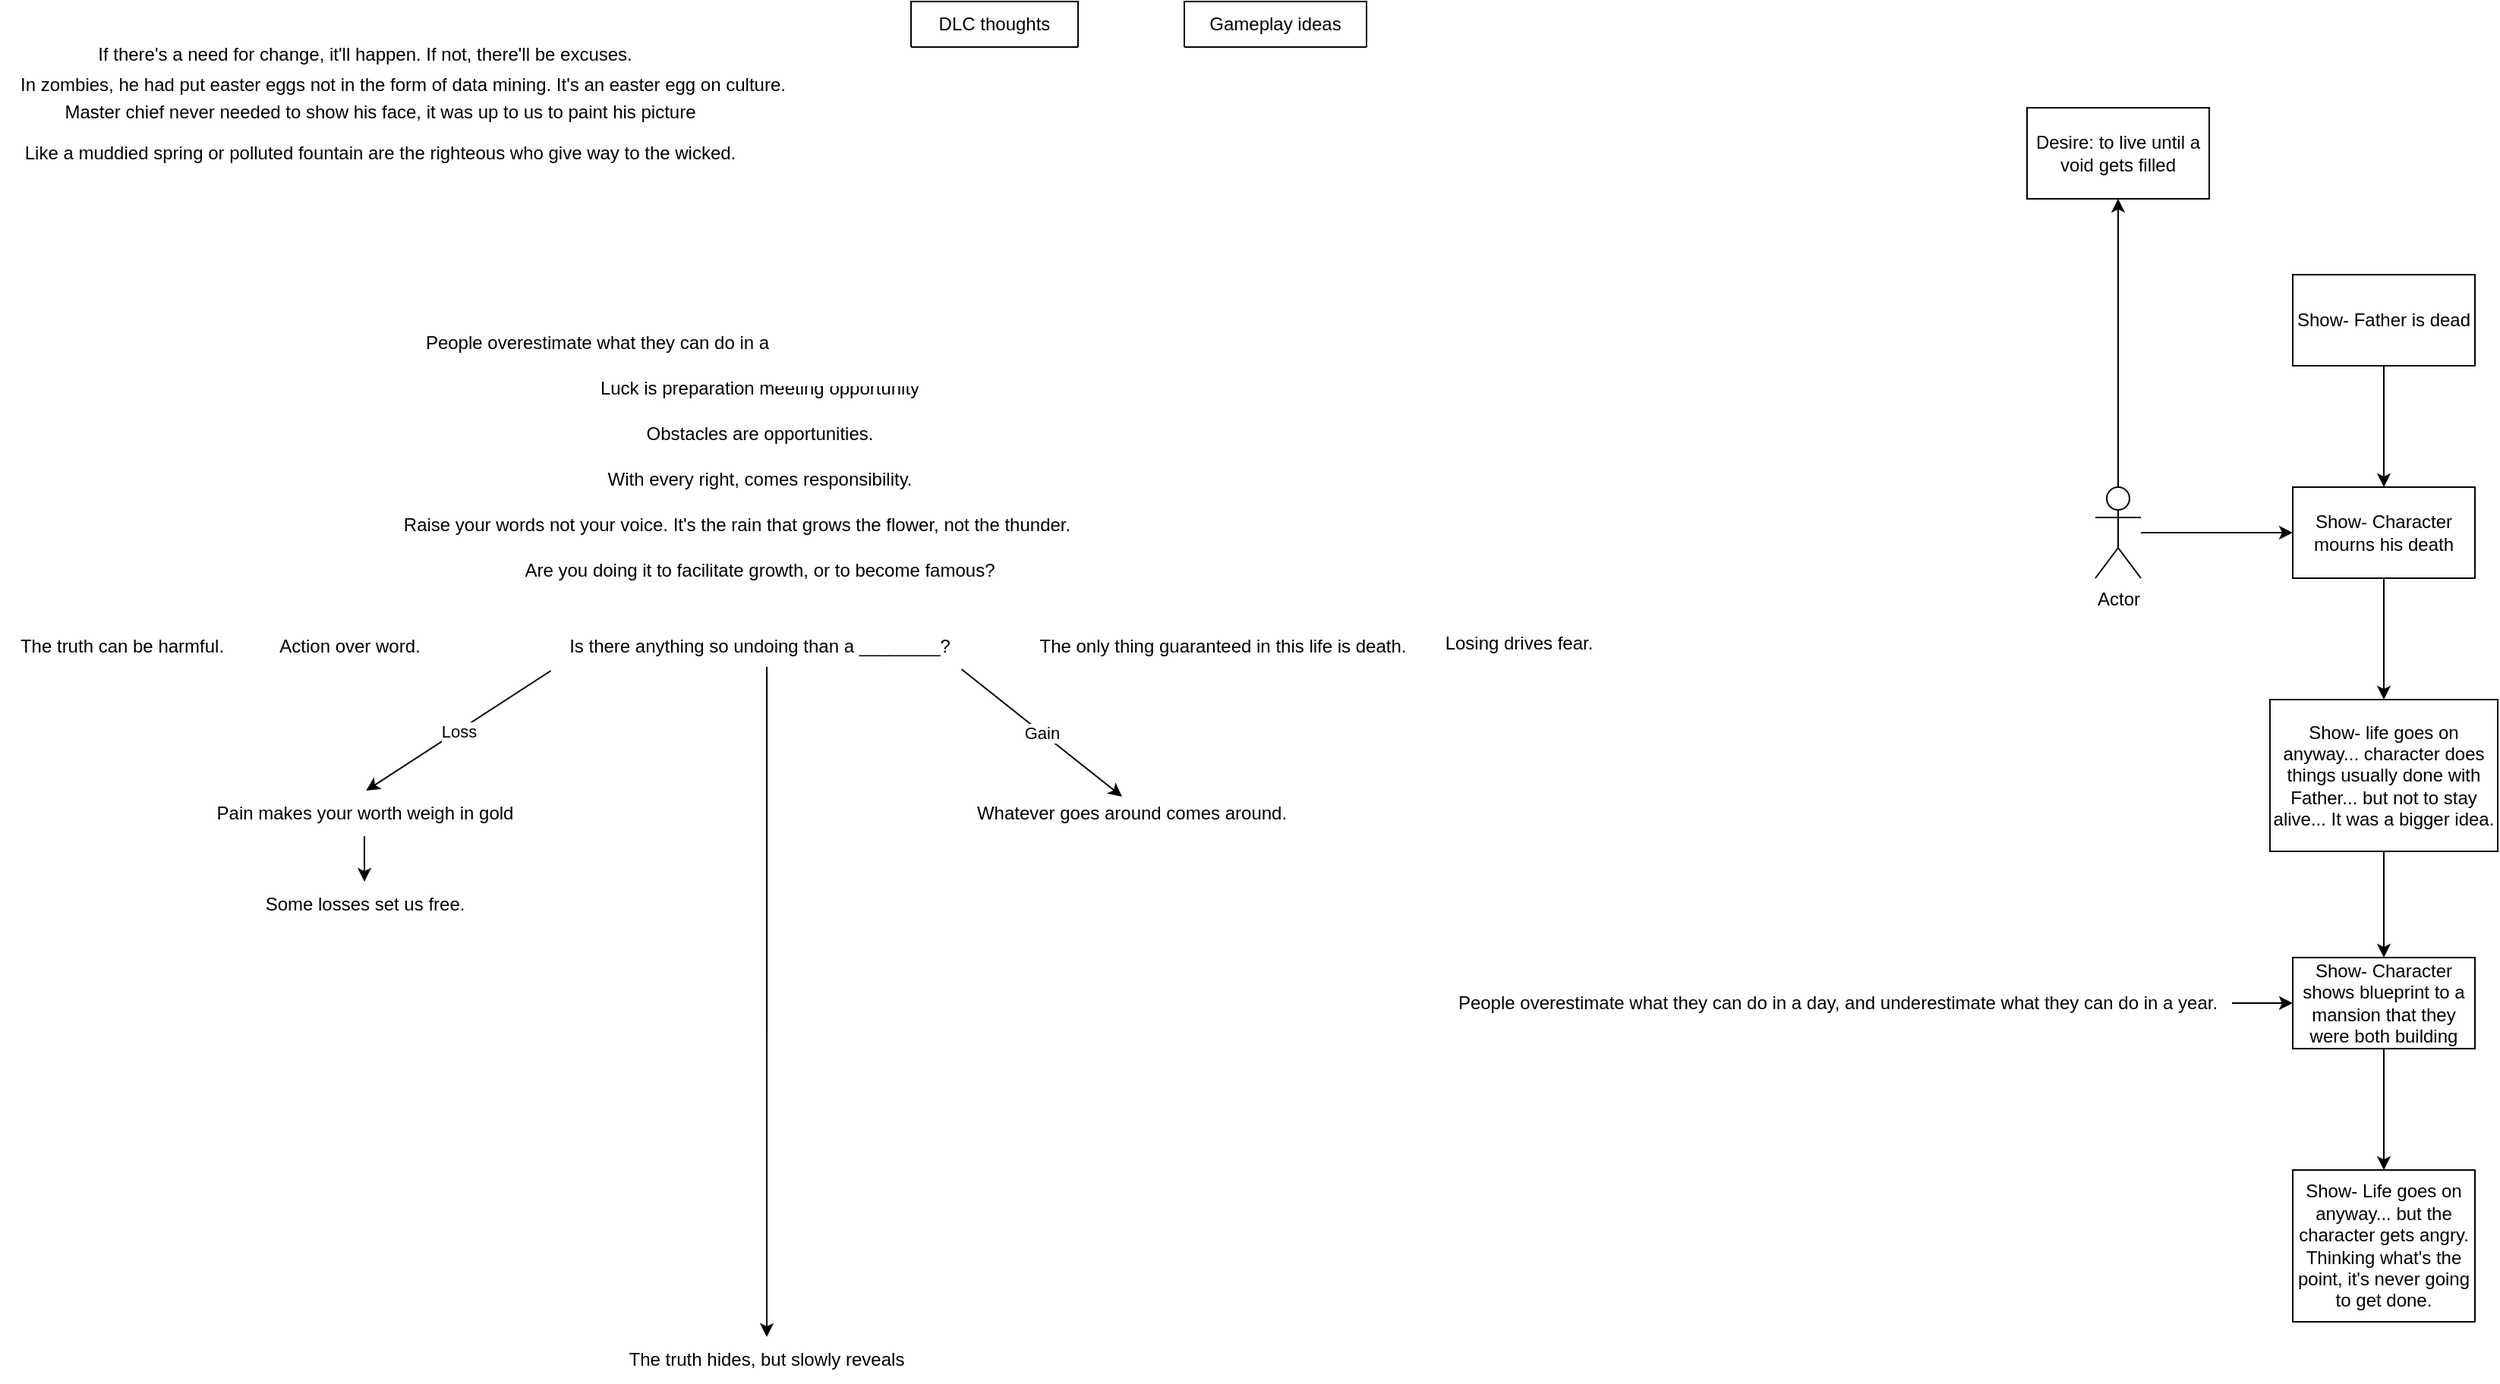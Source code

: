 <mxfile version="25.0.3">
  <diagram name="Page-1" id="BnbvyaOT_vO8Rth5V9e3">
    <mxGraphModel dx="2163" dy="698" grid="1" gridSize="10" guides="1" tooltips="1" connect="1" arrows="1" fold="1" page="1" pageScale="1" pageWidth="850" pageHeight="1100" math="0" shadow="0">
      <root>
        <mxCell id="0" />
        <mxCell id="1" parent="0" />
        <mxCell id="dBGmrAgM-QVq-BA463TX-1" value="Some losses set us free." style="text;html=1;align=center;verticalAlign=middle;resizable=0;points=[];autosize=1;strokeColor=none;fillColor=none;" parent="1" vertex="1">
          <mxGeometry x="120" y="610" width="160" height="30" as="geometry" />
        </mxCell>
        <mxCell id="A49KD2nKRxiiyZH7kdmM-1" value="" style="edgeStyle=orthogonalEdgeStyle;rounded=0;orthogonalLoop=1;jettySize=auto;html=1;" edge="1" parent="1" source="dBGmrAgM-QVq-BA463TX-2" target="dBGmrAgM-QVq-BA463TX-1">
          <mxGeometry relative="1" as="geometry" />
        </mxCell>
        <mxCell id="dBGmrAgM-QVq-BA463TX-2" value="Pain makes your worth weigh in gold" style="text;html=1;align=center;verticalAlign=middle;resizable=0;points=[];autosize=1;strokeColor=none;fillColor=none;" parent="1" vertex="1">
          <mxGeometry x="90" y="550" width="220" height="30" as="geometry" />
        </mxCell>
        <mxCell id="dBGmrAgM-QVq-BA463TX-3" value="Is there anything so undoing than a ________?" style="text;html=1;align=center;verticalAlign=middle;resizable=0;points=[];autosize=1;strokeColor=none;fillColor=none;" parent="1" vertex="1">
          <mxGeometry x="320" y="440" width="280" height="30" as="geometry" />
        </mxCell>
        <mxCell id="dBGmrAgM-QVq-BA463TX-4" value="People overestimate what they can do in a day, and underestimate what they can do in a year." style="text;html=1;align=center;verticalAlign=middle;resizable=0;points=[];autosize=1;strokeColor=none;fillColor=none;" parent="1" vertex="1">
          <mxGeometry x="230" y="240" width="520" height="30" as="geometry" />
        </mxCell>
        <mxCell id="dBGmrAgM-QVq-BA463TX-5" value="With every right, comes responsibility." style="text;html=1;align=center;verticalAlign=middle;resizable=0;points=[];autosize=1;strokeColor=none;fillColor=none;" parent="1" vertex="1">
          <mxGeometry x="345" y="330" width="230" height="30" as="geometry" />
        </mxCell>
        <mxCell id="dBGmrAgM-QVq-BA463TX-6" value="Are you doing it to facilitate growth, or to become famous?" style="text;html=1;align=center;verticalAlign=middle;resizable=0;points=[];autosize=1;strokeColor=none;fillColor=none;" parent="1" vertex="1">
          <mxGeometry x="290" y="390" width="340" height="30" as="geometry" />
        </mxCell>
        <mxCell id="lUODGQ_9CcD3UOm_i-vy-1" value="Obstacles are opportunities." style="text;html=1;align=center;verticalAlign=middle;resizable=0;points=[];autosize=1;strokeColor=none;fillColor=none;" parent="1" vertex="1">
          <mxGeometry x="375" y="300" width="170" height="30" as="geometry" />
        </mxCell>
        <mxCell id="lUODGQ_9CcD3UOm_i-vy-2" value="Luck is preparation meeting opportunity" style="text;html=1;align=center;verticalAlign=middle;resizable=0;points=[];autosize=1;strokeColor=none;fillColor=none;" parent="1" vertex="1">
          <mxGeometry x="345" y="270" width="230" height="30" as="geometry" />
        </mxCell>
        <mxCell id="lUODGQ_9CcD3UOm_i-vy-4" value="Action over word." style="text;html=1;align=center;verticalAlign=middle;resizable=0;points=[];autosize=1;strokeColor=none;fillColor=none;" parent="1" vertex="1">
          <mxGeometry x="130" y="440" width="120" height="30" as="geometry" />
        </mxCell>
        <mxCell id="lUODGQ_9CcD3UOm_i-vy-5" value="If there&#39;s a need for change, it&#39;ll happen. If not, there&#39;ll be excuses." style="text;html=1;align=center;verticalAlign=middle;resizable=0;points=[];autosize=1;strokeColor=none;fillColor=none;" parent="1" vertex="1">
          <mxGeometry x="10" y="50" width="380" height="30" as="geometry" />
        </mxCell>
        <mxCell id="lUODGQ_9CcD3UOm_i-vy-6" value="The truth can be harmful." style="text;html=1;align=center;verticalAlign=middle;resizable=0;points=[];autosize=1;strokeColor=none;fillColor=none;" parent="1" vertex="1">
          <mxGeometry x="-40" y="440" width="160" height="30" as="geometry" />
        </mxCell>
        <mxCell id="lUODGQ_9CcD3UOm_i-vy-9" value="The only thing guaranteed in this life is death." style="text;html=1;align=center;verticalAlign=middle;resizable=0;points=[];autosize=1;strokeColor=none;fillColor=none;" parent="1" vertex="1">
          <mxGeometry x="630" y="440" width="270" height="30" as="geometry" />
        </mxCell>
        <mxCell id="lUODGQ_9CcD3UOm_i-vy-10" value="" style="endArrow=classic;html=1;rounded=0;exitX=0.518;exitY=0.947;exitDx=0;exitDy=0;exitPerimeter=0;" parent="1" source="dBGmrAgM-QVq-BA463TX-3" target="lUODGQ_9CcD3UOm_i-vy-11" edge="1">
          <mxGeometry width="50" height="50" relative="1" as="geometry">
            <mxPoint x="450" y="350" as="sourcePoint" />
            <mxPoint x="470" y="590" as="targetPoint" />
          </mxGeometry>
        </mxCell>
        <mxCell id="lUODGQ_9CcD3UOm_i-vy-11" value="The truth hides, but slowly reveals" style="text;html=1;align=center;verticalAlign=middle;whiteSpace=wrap;rounded=0;" parent="1" vertex="1">
          <mxGeometry x="315" y="910" width="300" height="30" as="geometry" />
        </mxCell>
        <mxCell id="lUODGQ_9CcD3UOm_i-vy-12" value="In zombies, he had put easter eggs not in the form of data mining. It&#39;s an easter egg on culture." style="text;html=1;align=center;verticalAlign=middle;resizable=0;points=[];autosize=1;strokeColor=none;fillColor=none;" parent="1" vertex="1">
          <mxGeometry x="-40" y="70" width="530" height="30" as="geometry" />
        </mxCell>
        <mxCell id="lUODGQ_9CcD3UOm_i-vy-14" value="&lt;div&gt;Losing drives fear.&lt;/div&gt;&lt;div&gt;&lt;br&gt;&lt;/div&gt;" style="text;html=1;align=center;verticalAlign=middle;resizable=0;points=[];autosize=1;strokeColor=none;fillColor=none;" parent="1" vertex="1">
          <mxGeometry x="900" y="440" width="120" height="40" as="geometry" />
        </mxCell>
        <mxCell id="1xzJ9CbN2i8jtsQfj5fC-8" value="Whatever goes around comes around." style="text;html=1;align=center;verticalAlign=middle;resizable=0;points=[];autosize=1;strokeColor=none;fillColor=none;" parent="1" vertex="1">
          <mxGeometry x="590" y="550" width="230" height="30" as="geometry" />
        </mxCell>
        <mxCell id="1xzJ9CbN2i8jtsQfj5fC-10" value="" style="endArrow=classic;html=1;rounded=0;exitX=0.01;exitY=1.033;exitDx=0;exitDy=0;exitPerimeter=0;entryX=0.505;entryY=0;entryDx=0;entryDy=0;entryPerimeter=0;" parent="1" source="dBGmrAgM-QVq-BA463TX-3" target="dBGmrAgM-QVq-BA463TX-2" edge="1">
          <mxGeometry relative="1" as="geometry">
            <mxPoint x="330" y="500" as="sourcePoint" />
            <mxPoint x="430" y="500" as="targetPoint" />
          </mxGeometry>
        </mxCell>
        <mxCell id="1xzJ9CbN2i8jtsQfj5fC-11" value="&lt;div&gt;Loss&lt;/div&gt;" style="edgeLabel;resizable=0;html=1;;align=center;verticalAlign=middle;" parent="1xzJ9CbN2i8jtsQfj5fC-10" connectable="0" vertex="1">
          <mxGeometry relative="1" as="geometry" />
        </mxCell>
        <mxCell id="1xzJ9CbN2i8jtsQfj5fC-12" value="" style="endArrow=classic;html=1;rounded=0;exitX=0.976;exitY=1;exitDx=0;exitDy=0;exitPerimeter=0;entryX=0.474;entryY=0.133;entryDx=0;entryDy=0;entryPerimeter=0;" parent="1" source="dBGmrAgM-QVq-BA463TX-3" target="1xzJ9CbN2i8jtsQfj5fC-8" edge="1">
          <mxGeometry relative="1" as="geometry">
            <mxPoint x="530" y="490" as="sourcePoint" />
            <mxPoint x="630" y="490" as="targetPoint" />
          </mxGeometry>
        </mxCell>
        <mxCell id="1xzJ9CbN2i8jtsQfj5fC-13" value="Gain" style="edgeLabel;resizable=0;html=1;;align=center;verticalAlign=middle;" parent="1xzJ9CbN2i8jtsQfj5fC-12" connectable="0" vertex="1">
          <mxGeometry relative="1" as="geometry" />
        </mxCell>
        <mxCell id="A49KD2nKRxiiyZH7kdmM-2" value="Raise your words not your voice. It&#39;s the rain that grows the flower, not the thunder." style="text;html=1;align=center;verticalAlign=middle;resizable=0;points=[];autosize=1;strokeColor=none;fillColor=none;" vertex="1" parent="1">
          <mxGeometry x="220" y="360" width="450" height="30" as="geometry" />
        </mxCell>
        <mxCell id="A49KD2nKRxiiyZH7kdmM-36" value="" style="edgeStyle=orthogonalEdgeStyle;rounded=0;orthogonalLoop=1;jettySize=auto;html=1;" edge="1" parent="1" source="A49KD2nKRxiiyZH7kdmM-5" target="A49KD2nKRxiiyZH7kdmM-22">
          <mxGeometry relative="1" as="geometry" />
        </mxCell>
        <mxCell id="A49KD2nKRxiiyZH7kdmM-5" value="People overestimate what they can do in a day, and underestimate what they can do in a year." style="text;html=1;align=center;verticalAlign=middle;resizable=0;points=[];autosize=1;strokeColor=none;fillColor=none;" vertex="1" parent="1">
          <mxGeometry x="910" y="675" width="520" height="30" as="geometry" />
        </mxCell>
        <mxCell id="A49KD2nKRxiiyZH7kdmM-9" style="edgeStyle=orthogonalEdgeStyle;rounded=0;orthogonalLoop=1;jettySize=auto;html=1;exitX=0.5;exitY=0.5;exitDx=0;exitDy=0;exitPerimeter=0;" edge="1" parent="1" source="A49KD2nKRxiiyZH7kdmM-7" target="A49KD2nKRxiiyZH7kdmM-10">
          <mxGeometry relative="1" as="geometry">
            <mxPoint x="1290" y="140" as="targetPoint" />
          </mxGeometry>
        </mxCell>
        <mxCell id="A49KD2nKRxiiyZH7kdmM-13" value="" style="edgeStyle=orthogonalEdgeStyle;rounded=0;orthogonalLoop=1;jettySize=auto;html=1;entryX=0;entryY=0.5;entryDx=0;entryDy=0;" edge="1" parent="1" source="A49KD2nKRxiiyZH7kdmM-7" target="A49KD2nKRxiiyZH7kdmM-14">
          <mxGeometry relative="1" as="geometry" />
        </mxCell>
        <mxCell id="A49KD2nKRxiiyZH7kdmM-7" value="Actor" style="shape=umlActor;verticalLabelPosition=bottom;verticalAlign=top;html=1;outlineConnect=0;" vertex="1" parent="1">
          <mxGeometry x="1340" y="350" width="30" height="60" as="geometry" />
        </mxCell>
        <mxCell id="A49KD2nKRxiiyZH7kdmM-8" value="&lt;div&gt;Master chief never needed to show his face, it was up to us to paint his picture&lt;/div&gt;&lt;div&gt;&lt;br&gt;&lt;/div&gt;" style="text;html=1;align=center;verticalAlign=middle;resizable=0;points=[];autosize=1;strokeColor=none;fillColor=none;" vertex="1" parent="1">
          <mxGeometry x="-5" y="90" width="430" height="40" as="geometry" />
        </mxCell>
        <mxCell id="A49KD2nKRxiiyZH7kdmM-10" value="Desire: to live until a void gets filled" style="rounded=0;whiteSpace=wrap;html=1;" vertex="1" parent="1">
          <mxGeometry x="1295" y="100" width="120" height="60" as="geometry" />
        </mxCell>
        <mxCell id="A49KD2nKRxiiyZH7kdmM-15" value="" style="edgeStyle=orthogonalEdgeStyle;rounded=0;orthogonalLoop=1;jettySize=auto;html=1;" edge="1" parent="1" source="A49KD2nKRxiiyZH7kdmM-11" target="A49KD2nKRxiiyZH7kdmM-14">
          <mxGeometry relative="1" as="geometry" />
        </mxCell>
        <mxCell id="A49KD2nKRxiiyZH7kdmM-11" value="&lt;div&gt;Show- Father is dead&lt;br&gt;&lt;/div&gt;" style="rounded=0;whiteSpace=wrap;html=1;" vertex="1" parent="1">
          <mxGeometry x="1470" y="210" width="120" height="60" as="geometry" />
        </mxCell>
        <mxCell id="A49KD2nKRxiiyZH7kdmM-17" value="" style="edgeStyle=orthogonalEdgeStyle;rounded=0;orthogonalLoop=1;jettySize=auto;html=1;" edge="1" parent="1" source="A49KD2nKRxiiyZH7kdmM-14" target="A49KD2nKRxiiyZH7kdmM-16">
          <mxGeometry relative="1" as="geometry" />
        </mxCell>
        <mxCell id="A49KD2nKRxiiyZH7kdmM-14" value="&lt;div&gt;Show- Character mourns his death&lt;br&gt;&lt;/div&gt;" style="rounded=0;whiteSpace=wrap;html=1;" vertex="1" parent="1">
          <mxGeometry x="1470" y="350" width="120" height="60" as="geometry" />
        </mxCell>
        <mxCell id="A49KD2nKRxiiyZH7kdmM-23" value="" style="edgeStyle=orthogonalEdgeStyle;rounded=0;orthogonalLoop=1;jettySize=auto;html=1;" edge="1" parent="1" source="A49KD2nKRxiiyZH7kdmM-16" target="A49KD2nKRxiiyZH7kdmM-22">
          <mxGeometry relative="1" as="geometry" />
        </mxCell>
        <mxCell id="A49KD2nKRxiiyZH7kdmM-16" value="&lt;div&gt;Show- life goes on anyway... character does things usually done with Father... but not to stay alive... It was a bigger idea. &lt;br&gt;&lt;/div&gt;" style="rounded=0;whiteSpace=wrap;html=1;" vertex="1" parent="1">
          <mxGeometry x="1455" y="490" width="150" height="100" as="geometry" />
        </mxCell>
        <mxCell id="A49KD2nKRxiiyZH7kdmM-18" value="Like a muddied spring or polluted fountain are the righteous who give way to the wicked." style="text;html=1;align=center;verticalAlign=middle;resizable=0;points=[];autosize=1;strokeColor=none;fillColor=none;" vertex="1" parent="1">
          <mxGeometry x="-30" y="115" width="480" height="30" as="geometry" />
        </mxCell>
        <mxCell id="A49KD2nKRxiiyZH7kdmM-26" value="" style="edgeStyle=orthogonalEdgeStyle;rounded=0;orthogonalLoop=1;jettySize=auto;html=1;" edge="1" parent="1" source="A49KD2nKRxiiyZH7kdmM-22" target="A49KD2nKRxiiyZH7kdmM-25">
          <mxGeometry relative="1" as="geometry" />
        </mxCell>
        <mxCell id="A49KD2nKRxiiyZH7kdmM-22" value="&lt;div&gt;Show- Character shows blueprint to a mansion that they were both building &lt;br&gt;&lt;/div&gt;" style="rounded=0;whiteSpace=wrap;html=1;" vertex="1" parent="1">
          <mxGeometry x="1470" y="660" width="120" height="60" as="geometry" />
        </mxCell>
        <mxCell id="A49KD2nKRxiiyZH7kdmM-25" value="&lt;div&gt;Show- Life goes on anyway... but the character gets angry. Thinking what&#39;s the point, it&#39;s never going to get done.&lt;/div&gt;" style="rounded=0;whiteSpace=wrap;html=1;" vertex="1" parent="1">
          <mxGeometry x="1470" y="800" width="120" height="100" as="geometry" />
        </mxCell>
        <mxCell id="A49KD2nKRxiiyZH7kdmM-28" value="&lt;div&gt;DLC thoughts&lt;/div&gt;" style="swimlane;fontStyle=0;childLayout=stackLayout;horizontal=1;startSize=30;horizontalStack=0;resizeParent=1;resizeParentMax=0;resizeLast=0;collapsible=1;marginBottom=0;whiteSpace=wrap;html=1;" vertex="1" collapsed="1" parent="1">
          <mxGeometry x="560" y="30" width="110" height="30" as="geometry">
            <mxRectangle x="560" y="30" width="140" height="120" as="alternateBounds" />
          </mxGeometry>
        </mxCell>
        <mxCell id="A49KD2nKRxiiyZH7kdmM-29" value="&lt;div&gt;Anecdotes&lt;/div&gt;" style="text;strokeColor=none;fillColor=none;align=left;verticalAlign=middle;spacingLeft=4;spacingRight=4;overflow=hidden;points=[[0,0.5],[1,0.5]];portConstraint=eastwest;rotatable=0;whiteSpace=wrap;html=1;" vertex="1" parent="A49KD2nKRxiiyZH7kdmM-28">
          <mxGeometry y="30" width="140" height="30" as="geometry" />
        </mxCell>
        <mxCell id="A49KD2nKRxiiyZH7kdmM-30" value="Player filling in the gaps" style="text;strokeColor=none;fillColor=none;align=left;verticalAlign=middle;spacingLeft=4;spacingRight=4;overflow=hidden;points=[[0,0.5],[1,0.5]];portConstraint=eastwest;rotatable=0;whiteSpace=wrap;html=1;" vertex="1" parent="A49KD2nKRxiiyZH7kdmM-28">
          <mxGeometry y="60" width="140" height="30" as="geometry" />
        </mxCell>
        <mxCell id="A49KD2nKRxiiyZH7kdmM-31" value="Item 3" style="text;strokeColor=none;fillColor=none;align=left;verticalAlign=middle;spacingLeft=4;spacingRight=4;overflow=hidden;points=[[0,0.5],[1,0.5]];portConstraint=eastwest;rotatable=0;whiteSpace=wrap;html=1;" vertex="1" parent="A49KD2nKRxiiyZH7kdmM-28">
          <mxGeometry y="90" width="140" height="30" as="geometry" />
        </mxCell>
        <mxCell id="A49KD2nKRxiiyZH7kdmM-32" value="Gameplay ideas" style="swimlane;fontStyle=0;childLayout=stackLayout;horizontal=1;startSize=30;horizontalStack=0;resizeParent=1;resizeParentMax=0;resizeLast=0;collapsible=1;marginBottom=0;whiteSpace=wrap;html=1;" vertex="1" collapsed="1" parent="1">
          <mxGeometry x="740" y="30" width="120" height="30" as="geometry">
            <mxRectangle x="740" y="30" width="290" height="190" as="alternateBounds" />
          </mxGeometry>
        </mxCell>
        <mxCell id="A49KD2nKRxiiyZH7kdmM-33" value="Emotion bar - affects gameplay attributes" style="text;strokeColor=none;fillColor=none;align=left;verticalAlign=middle;spacingLeft=4;spacingRight=4;overflow=hidden;points=[[0,0.5],[1,0.5]];portConstraint=eastwest;rotatable=0;whiteSpace=wrap;html=1;" vertex="1" parent="A49KD2nKRxiiyZH7kdmM-32">
          <mxGeometry y="30" width="290" height="30" as="geometry" />
        </mxCell>
        <mxCell id="A49KD2nKRxiiyZH7kdmM-34" value="Objective constantly changes&lt;br&gt;&lt;div&gt;- Carry obj&lt;/div&gt;&lt;div&gt;- Kill obj&lt;br&gt;&lt;/div&gt;" style="text;strokeColor=none;fillColor=none;align=left;verticalAlign=middle;spacingLeft=4;spacingRight=4;overflow=hidden;points=[[0,0.5],[1,0.5]];portConstraint=eastwest;rotatable=0;whiteSpace=wrap;html=1;" vertex="1" parent="A49KD2nKRxiiyZH7kdmM-32">
          <mxGeometry y="60" width="290" height="60" as="geometry" />
        </mxCell>
        <mxCell id="A49KD2nKRxiiyZH7kdmM-35" value="&lt;div&gt;Movement&lt;/div&gt;&lt;div&gt;&amp;nbsp;- Slow motion timer when controlling objects&lt;/div&gt;&lt;div&gt;&amp;nbsp;- Using one stick for character and another stick for moving elements&lt;br&gt;&lt;/div&gt;" style="text;strokeColor=none;fillColor=none;align=left;verticalAlign=middle;spacingLeft=4;spacingRight=4;overflow=hidden;points=[[0,0.5],[1,0.5]];portConstraint=eastwest;rotatable=0;whiteSpace=wrap;html=1;" vertex="1" parent="A49KD2nKRxiiyZH7kdmM-32">
          <mxGeometry y="120" width="290" height="70" as="geometry" />
        </mxCell>
      </root>
    </mxGraphModel>
  </diagram>
</mxfile>
